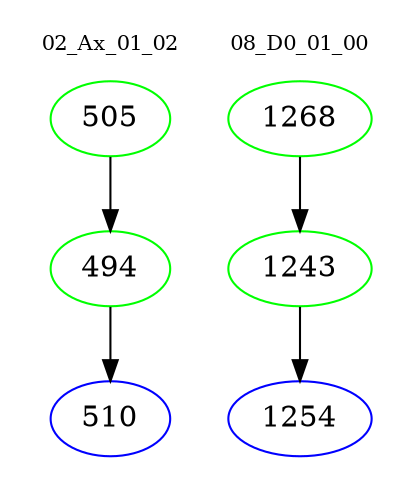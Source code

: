 digraph{
subgraph cluster_0 {
color = white
label = "02_Ax_01_02";
fontsize=10;
T0_505 [label="505", color="green"]
T0_505 -> T0_494 [color="black"]
T0_494 [label="494", color="green"]
T0_494 -> T0_510 [color="black"]
T0_510 [label="510", color="blue"]
}
subgraph cluster_1 {
color = white
label = "08_D0_01_00";
fontsize=10;
T1_1268 [label="1268", color="green"]
T1_1268 -> T1_1243 [color="black"]
T1_1243 [label="1243", color="green"]
T1_1243 -> T1_1254 [color="black"]
T1_1254 [label="1254", color="blue"]
}
}
